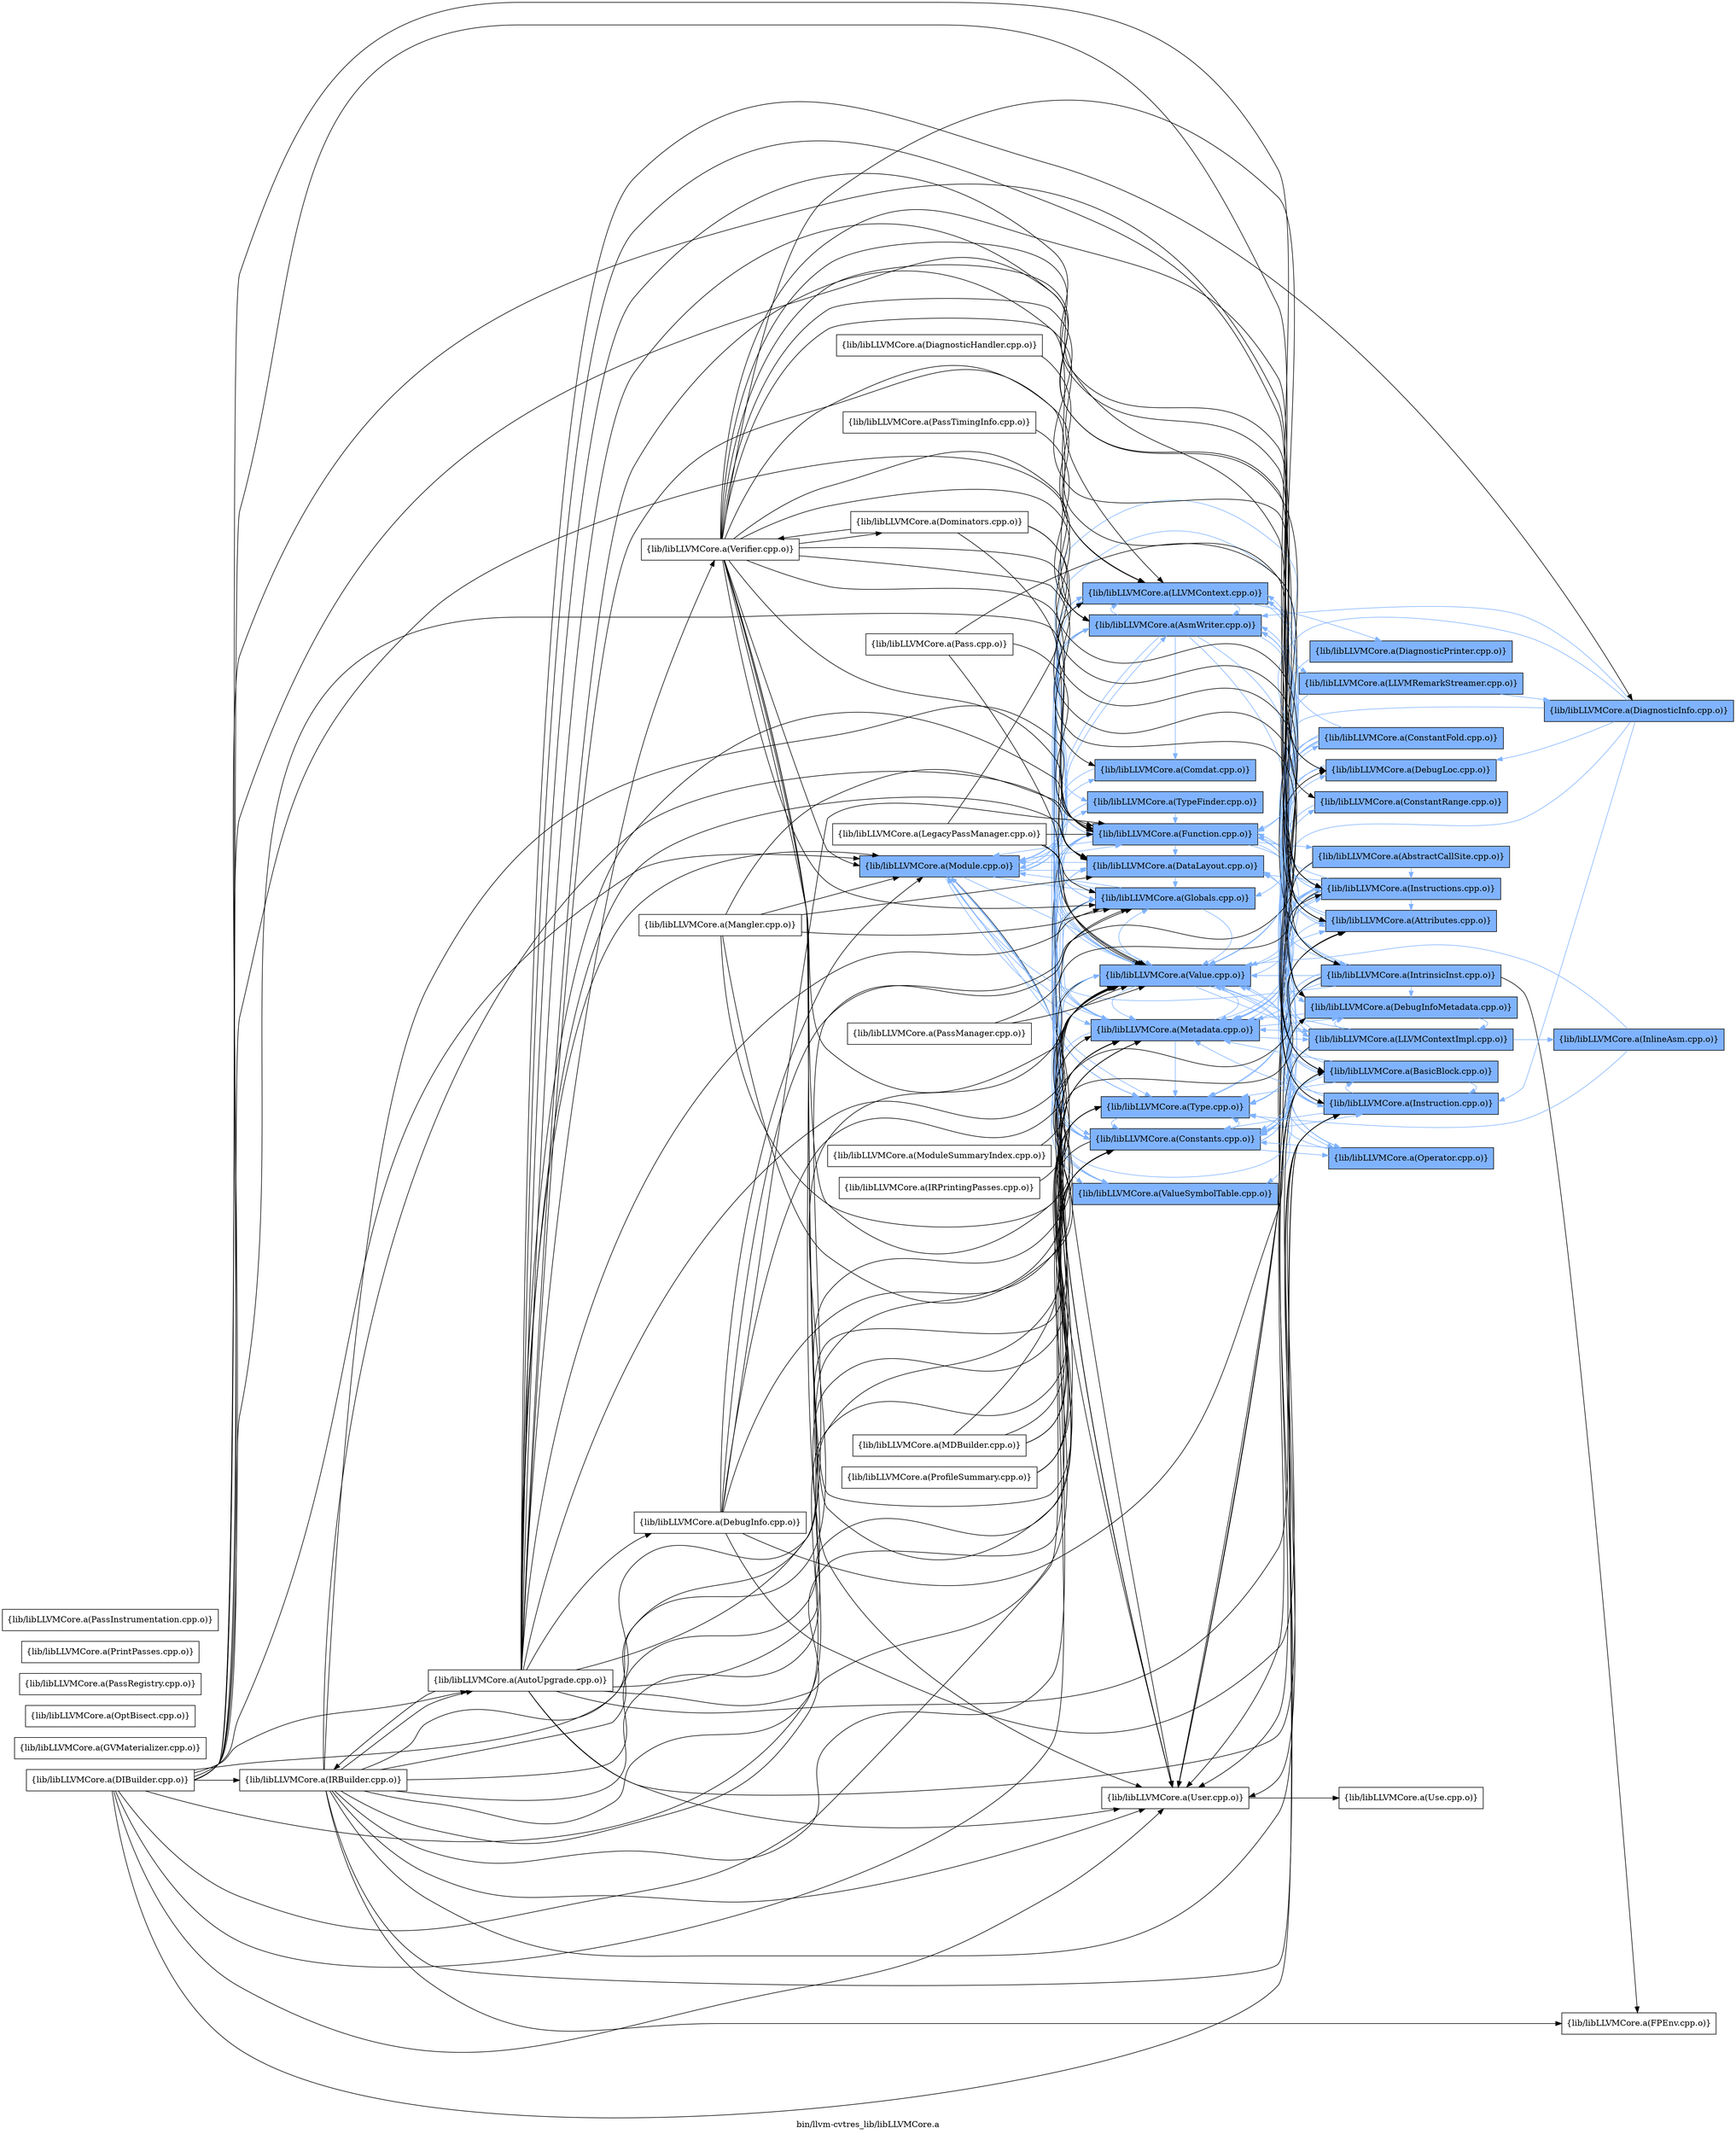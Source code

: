 digraph "bin/llvm-cvtres_lib/libLLVMCore.a" {
	label="bin/llvm-cvtres_lib/libLLVMCore.a";
	rankdir=LR;
	{ rank=same; Node0x55a09fee07b8;  }
	{ rank=same; Node0x55a09fee9ae8; Node0x55a09fedfe08; Node0x55a09fee3b48; Node0x55a09fee6758; Node0x55a09fee96d8; Node0x55a09fee87d8; Node0x55a09fee2e28; Node0x55a09fedff98; Node0x55a09fee3418; Node0x55a09fee2d38; Node0x55a09fee3c88; Node0x55a09fee3fa8; Node0x55a09fee56c8;  }
	{ rank=same; Node0x55a09fee0f88; Node0x55a09fee5f38; Node0x55a09fedfef8; Node0x55a09fee1528; Node0x55a09fee35a8; Node0x55a09fee84b8; Node0x55a09fee1ca8; Node0x55a09fee8058; Node0x55a09fee7ec8; Node0x55a09fee25b8; Node0x55a09fee4728; Node0x55a09fee38c8; Node0x55a09fee1118; Node0x55a09fee8eb8; Node0x55a09fee4408;  }

	Node0x55a09fee07b8 [shape=record,shape=box,group=1,style=filled,fillcolor="0.600000 0.5 1",label="{lib/libLLVMCore.a(Module.cpp.o)}"];
	Node0x55a09fee07b8 -> Node0x55a09fee9ae8[color="0.600000 0.5 1"];
	Node0x55a09fee07b8 -> Node0x55a09fedfe08[color="0.600000 0.5 1"];
	Node0x55a09fee07b8 -> Node0x55a09fee3b48[color="0.600000 0.5 1"];
	Node0x55a09fee07b8 -> Node0x55a09fee6758[color="0.600000 0.5 1"];
	Node0x55a09fee07b8 -> Node0x55a09fee96d8[color="0.600000 0.5 1"];
	Node0x55a09fee07b8 -> Node0x55a09fee87d8[color="0.600000 0.5 1"];
	Node0x55a09fee07b8 -> Node0x55a09fee2e28[color="0.600000 0.5 1"];
	Node0x55a09fee07b8 -> Node0x55a09fedff98[color="0.600000 0.5 1"];
	Node0x55a09fee07b8 -> Node0x55a09fee3418[color="0.600000 0.5 1"];
	Node0x55a09fee07b8 -> Node0x55a09fee2d38[color="0.600000 0.5 1"];
	Node0x55a09fee07b8 -> Node0x55a09fee3c88;
	Node0x55a09fee07b8 -> Node0x55a09fee3fa8[color="0.600000 0.5 1"];
	Node0x55a09fee07b8 -> Node0x55a09fee56c8[color="0.600000 0.5 1"];
	Node0x55a09fee9ae8 [shape=record,shape=box,group=1,style=filled,fillcolor="0.600000 0.5 1",label="{lib/libLLVMCore.a(DataLayout.cpp.o)}"];
	Node0x55a09fee9ae8 -> Node0x55a09fee3b48[color="0.600000 0.5 1"];
	Node0x55a09fee9ae8 -> Node0x55a09fee07b8[color="0.600000 0.5 1"];
	Node0x55a09fee9ae8 -> Node0x55a09fee3418[color="0.600000 0.5 1"];
	Node0x55a09fee3b48 [shape=record,shape=box,group=1,style=filled,fillcolor="0.600000 0.5 1",label="{lib/libLLVMCore.a(Globals.cpp.o)}"];
	Node0x55a09fee3b48 -> Node0x55a09fedfe08[color="0.600000 0.5 1"];
	Node0x55a09fee3b48 -> Node0x55a09fee87d8[color="0.600000 0.5 1"];
	Node0x55a09fee3b48 -> Node0x55a09fedff98[color="0.600000 0.5 1"];
	Node0x55a09fee3b48 -> Node0x55a09fee07b8[color="0.600000 0.5 1"];
	Node0x55a09fee3b48 -> Node0x55a09fee3418[color="0.600000 0.5 1"];
	Node0x55a09fee3b48 -> Node0x55a09fee3c88;
	Node0x55a09fee3b48 -> Node0x55a09fee3fa8[color="0.600000 0.5 1"];
	Node0x55a09fee96d8 [shape=record,shape=box,group=1,style=filled,fillcolor="0.600000 0.5 1",label="{lib/libLLVMCore.a(Comdat.cpp.o)}"];
	Node0x55a09fee96d8 -> Node0x55a09fee07b8[color="0.600000 0.5 1"];
	Node0x55a09fee1f78 [shape=record,shape=box,group=0,label="{lib/libLLVMCore.a(Mangler.cpp.o)}"];
	Node0x55a09fee1f78 -> Node0x55a09fee9ae8;
	Node0x55a09fee1f78 -> Node0x55a09fedfe08;
	Node0x55a09fee1f78 -> Node0x55a09fee3b48;
	Node0x55a09fee1f78 -> Node0x55a09fee5f38;
	Node0x55a09fee1f78 -> Node0x55a09fee07b8;
	Node0x55a09fee1f78 -> Node0x55a09fee3fa8;
	Node0x55a09fedff98 [shape=record,shape=box,group=1,style=filled,fillcolor="0.600000 0.5 1",label="{lib/libLLVMCore.a(Metadata.cpp.o)}"];
	Node0x55a09fedff98 -> Node0x55a09fee84b8[color="0.600000 0.5 1"];
	Node0x55a09fedff98 -> Node0x55a09fee1118[color="0.600000 0.5 1"];
	Node0x55a09fedff98 -> Node0x55a09fee6758[color="0.600000 0.5 1"];
	Node0x55a09fedff98 -> Node0x55a09fee8eb8[color="0.600000 0.5 1"];
	Node0x55a09fedff98 -> Node0x55a09fee87d8[color="0.600000 0.5 1"];
	Node0x55a09fedff98 -> Node0x55a09fee2e28[color="0.600000 0.5 1"];
	Node0x55a09fedff98 -> Node0x55a09fee4728[color="0.600000 0.5 1"];
	Node0x55a09fedff98 -> Node0x55a09fee07b8[color="0.600000 0.5 1"];
	Node0x55a09fedff98 -> Node0x55a09fee3418[color="0.600000 0.5 1"];
	Node0x55a09fedff98 -> Node0x55a09fee3fa8[color="0.600000 0.5 1"];
	Node0x55a09fee3fa8 [shape=record,shape=box,group=1,style=filled,fillcolor="0.600000 0.5 1",label="{lib/libLLVMCore.a(Value.cpp.o)}"];
	Node0x55a09fee3fa8 -> Node0x55a09fee9ae8[color="0.600000 0.5 1"];
	Node0x55a09fee3fa8 -> Node0x55a09fedfe08[color="0.600000 0.5 1"];
	Node0x55a09fee3fa8 -> Node0x55a09fee3b48[color="0.600000 0.5 1"];
	Node0x55a09fee3fa8 -> Node0x55a09fee5f38[color="0.600000 0.5 1"];
	Node0x55a09fee3fa8 -> Node0x55a09fedfef8[color="0.600000 0.5 1"];
	Node0x55a09fee3fa8 -> Node0x55a09fee87d8[color="0.600000 0.5 1"];
	Node0x55a09fee3fa8 -> Node0x55a09fee1ca8[color="0.600000 0.5 1"];
	Node0x55a09fee3fa8 -> Node0x55a09fee1528[color="0.600000 0.5 1"];
	Node0x55a09fee3fa8 -> Node0x55a09fee2e28[color="0.600000 0.5 1"];
	Node0x55a09fee3fa8 -> Node0x55a09fee4728[color="0.600000 0.5 1"];
	Node0x55a09fee3fa8 -> Node0x55a09fedff98[color="0.600000 0.5 1"];
	Node0x55a09fee3fa8 -> Node0x55a09fee3418[color="0.600000 0.5 1"];
	Node0x55a09fee3fa8 -> Node0x55a09fee3c88;
	Node0x55a09fee3fa8 -> Node0x55a09fee56c8[color="0.600000 0.5 1"];
	Node0x55a09fee7568 [shape=record,shape=box,group=0,label="{lib/libLLVMCore.a(DebugInfo.cpp.o)}"];
	Node0x55a09fee7568 -> Node0x55a09fee84b8;
	Node0x55a09fee7568 -> Node0x55a09fee1118;
	Node0x55a09fee7568 -> Node0x55a09fedfe08;
	Node0x55a09fee7568 -> Node0x55a09fee1ca8;
	Node0x55a09fee7568 -> Node0x55a09fedff98;
	Node0x55a09fee7568 -> Node0x55a09fee07b8;
	Node0x55a09fee7568 -> Node0x55a09fee3fa8;
	Node0x55a09fee84b8 [shape=record,shape=box,group=1,style=filled,fillcolor="0.600000 0.5 1",label="{lib/libLLVMCore.a(DebugInfoMetadata.cpp.o)}"];
	Node0x55a09fee84b8 -> Node0x55a09fee87d8[color="0.600000 0.5 1"];
	Node0x55a09fee84b8 -> Node0x55a09fee2e28[color="0.600000 0.5 1"];
	Node0x55a09fee84b8 -> Node0x55a09fee4728[color="0.600000 0.5 1"];
	Node0x55a09fee84b8 -> Node0x55a09fedff98[color="0.600000 0.5 1"];
	Node0x55a09fee84b8 -> Node0x55a09fee3418[color="0.600000 0.5 1"];
	Node0x55a09fee1118 [shape=record,shape=box,group=1,style=filled,fillcolor="0.600000 0.5 1",label="{lib/libLLVMCore.a(DebugLoc.cpp.o)}"];
	Node0x55a09fee1118 -> Node0x55a09fee84b8[color="0.600000 0.5 1"];
	Node0x55a09fee1118 -> Node0x55a09fedff98[color="0.600000 0.5 1"];
	Node0x55a09fedfe08 [shape=record,shape=box,group=1,style=filled,fillcolor="0.600000 0.5 1",label="{lib/libLLVMCore.a(Function.cpp.o)}"];
	Node0x55a09fedfe08 -> Node0x55a09fee9ae8[color="0.600000 0.5 1"];
	Node0x55a09fedfe08 -> Node0x55a09fee0f88[color="0.600000 0.5 1"];
	Node0x55a09fedfe08 -> Node0x55a09fee5f38[color="0.600000 0.5 1"];
	Node0x55a09fedfe08 -> Node0x55a09fedfef8[color="0.600000 0.5 1"];
	Node0x55a09fedfe08 -> Node0x55a09fee87d8[color="0.600000 0.5 1"];
	Node0x55a09fedfe08 -> Node0x55a09fee1528[color="0.600000 0.5 1"];
	Node0x55a09fedfe08 -> Node0x55a09fee35a8[color="0.600000 0.5 1"];
	Node0x55a09fedfe08 -> Node0x55a09fee2e28[color="0.600000 0.5 1"];
	Node0x55a09fedfe08 -> Node0x55a09fedff98[color="0.600000 0.5 1"];
	Node0x55a09fedfe08 -> Node0x55a09fee07b8[color="0.600000 0.5 1"];
	Node0x55a09fedfe08 -> Node0x55a09fee3418[color="0.600000 0.5 1"];
	Node0x55a09fedfe08 -> Node0x55a09fee3c88;
	Node0x55a09fedfe08 -> Node0x55a09fee3fa8[color="0.600000 0.5 1"];
	Node0x55a09fedfe08 -> Node0x55a09fee56c8[color="0.600000 0.5 1"];
	Node0x55a09fee3dc8 [shape=record,shape=box,group=0,label="{lib/libLLVMCore.a(GVMaterializer.cpp.o)}"];
	Node0x55a09fee5f38 [shape=record,shape=box,group=1,style=filled,fillcolor="0.600000 0.5 1",label="{lib/libLLVMCore.a(Attributes.cpp.o)}"];
	Node0x55a09fee5f38 -> Node0x55a09fedfe08[color="0.600000 0.5 1"];
	Node0x55a09fee5f38 -> Node0x55a09fee6758[color="0.600000 0.5 1"];
	Node0x55a09fee7248 [shape=record,shape=box,group=0,label="{lib/libLLVMCore.a(AutoUpgrade.cpp.o)}"];
	Node0x55a09fee7248 -> Node0x55a09fee9ae8;
	Node0x55a09fee7248 -> Node0x55a09fee7568;
	Node0x55a09fee7248 -> Node0x55a09fee21f8;
	Node0x55a09fee7248 -> Node0x55a09fedfe08;
	Node0x55a09fee7248 -> Node0x55a09fee3b48;
	Node0x55a09fee7248 -> Node0x55a09fee5f38;
	Node0x55a09fee7248 -> Node0x55a09fee6758;
	Node0x55a09fee7248 -> Node0x55a09fedfef8;
	Node0x55a09fee7248 -> Node0x55a09fee87d8;
	Node0x55a09fee7248 -> Node0x55a09fee0678;
	Node0x55a09fee7248 -> Node0x55a09fee1ca8;
	Node0x55a09fee7248 -> Node0x55a09fee1528;
	Node0x55a09fee7248 -> Node0x55a09fee35a8;
	Node0x55a09fee7248 -> Node0x55a09fee2e28;
	Node0x55a09fee7248 -> Node0x55a09fedff98;
	Node0x55a09fee7248 -> Node0x55a09fee07b8;
	Node0x55a09fee7248 -> Node0x55a09fee3418;
	Node0x55a09fee7248 -> Node0x55a09fee3c88;
	Node0x55a09fee7248 -> Node0x55a09fee3fa8;
	Node0x55a09fee7248 -> Node0x55a09fee5358;
	Node0x55a09fedfef8 [shape=record,shape=box,group=1,style=filled,fillcolor="0.600000 0.5 1",label="{lib/libLLVMCore.a(BasicBlock.cpp.o)}"];
	Node0x55a09fedfef8 -> Node0x55a09fee87d8[color="0.600000 0.5 1"];
	Node0x55a09fedfef8 -> Node0x55a09fee1ca8[color="0.600000 0.5 1"];
	Node0x55a09fedfef8 -> Node0x55a09fedff98[color="0.600000 0.5 1"];
	Node0x55a09fedfef8 -> Node0x55a09fee3418[color="0.600000 0.5 1"];
	Node0x55a09fedfef8 -> Node0x55a09fee3c88;
	Node0x55a09fedfef8 -> Node0x55a09fee3fa8[color="0.600000 0.5 1"];
	Node0x55a09fedfef8 -> Node0x55a09fee56c8[color="0.600000 0.5 1"];
	Node0x55a09fee8eb8 [shape=record,shape=box,group=1,style=filled,fillcolor="0.600000 0.5 1",label="{lib/libLLVMCore.a(ConstantRange.cpp.o)}"];
	Node0x55a09fee8eb8 -> Node0x55a09fee1528[color="0.600000 0.5 1"];
	Node0x55a09fee87d8 [shape=record,shape=box,group=1,style=filled,fillcolor="0.600000 0.5 1",label="{lib/libLLVMCore.a(Constants.cpp.o)}"];
	Node0x55a09fee87d8 -> Node0x55a09fedfe08[color="0.600000 0.5 1"];
	Node0x55a09fee87d8 -> Node0x55a09fee3b48[color="0.600000 0.5 1"];
	Node0x55a09fee87d8 -> Node0x55a09fee7ec8[color="0.600000 0.5 1"];
	Node0x55a09fee87d8 -> Node0x55a09fee1ca8[color="0.600000 0.5 1"];
	Node0x55a09fee87d8 -> Node0x55a09fee1528[color="0.600000 0.5 1"];
	Node0x55a09fee87d8 -> Node0x55a09fee8058[color="0.600000 0.5 1"];
	Node0x55a09fee87d8 -> Node0x55a09fee3418[color="0.600000 0.5 1"];
	Node0x55a09fee87d8 -> Node0x55a09fee3c88;
	Node0x55a09fee87d8 -> Node0x55a09fee3fa8[color="0.600000 0.5 1"];
	Node0x55a09fee2388 [shape=record,shape=box,group=1,style=filled,fillcolor="0.600000 0.5 1",label="{lib/libLLVMCore.a(InlineAsm.cpp.o)}"];
	Node0x55a09fee2388 -> Node0x55a09fee3418[color="0.600000 0.5 1"];
	Node0x55a09fee2388 -> Node0x55a09fee3fa8[color="0.600000 0.5 1"];
	Node0x55a09fee1ca8 [shape=record,shape=box,group=1,style=filled,fillcolor="0.600000 0.5 1",label="{lib/libLLVMCore.a(Instruction.cpp.o)}"];
	Node0x55a09fee1ca8 -> Node0x55a09fee5f38[color="0.600000 0.5 1"];
	Node0x55a09fee1ca8 -> Node0x55a09fedfef8[color="0.600000 0.5 1"];
	Node0x55a09fee1ca8 -> Node0x55a09fee87d8[color="0.600000 0.5 1"];
	Node0x55a09fee1ca8 -> Node0x55a09fee1528[color="0.600000 0.5 1"];
	Node0x55a09fee1ca8 -> Node0x55a09fedff98[color="0.600000 0.5 1"];
	Node0x55a09fee1ca8 -> Node0x55a09fee3c88;
	Node0x55a09fee1ca8 -> Node0x55a09fee3fa8[color="0.600000 0.5 1"];
	Node0x55a09fee1528 [shape=record,shape=box,group=1,style=filled,fillcolor="0.600000 0.5 1",label="{lib/libLLVMCore.a(Instructions.cpp.o)}"];
	Node0x55a09fee1528 -> Node0x55a09fee9ae8[color="0.600000 0.5 1"];
	Node0x55a09fee1528 -> Node0x55a09fedfe08[color="0.600000 0.5 1"];
	Node0x55a09fee1528 -> Node0x55a09fee5f38[color="0.600000 0.5 1"];
	Node0x55a09fee1528 -> Node0x55a09fedfef8[color="0.600000 0.5 1"];
	Node0x55a09fee1528 -> Node0x55a09fee87d8[color="0.600000 0.5 1"];
	Node0x55a09fee1528 -> Node0x55a09fee1ca8[color="0.600000 0.5 1"];
	Node0x55a09fee1528 -> Node0x55a09fee4728[color="0.600000 0.5 1"];
	Node0x55a09fee1528 -> Node0x55a09fedff98[color="0.600000 0.5 1"];
	Node0x55a09fee1528 -> Node0x55a09fee07b8[color="0.600000 0.5 1"];
	Node0x55a09fee1528 -> Node0x55a09fee3418[color="0.600000 0.5 1"];
	Node0x55a09fee1528 -> Node0x55a09fee3c88;
	Node0x55a09fee1528 -> Node0x55a09fee3fa8[color="0.600000 0.5 1"];
	Node0x55a09fee2e28 [shape=record,shape=box,group=1,style=filled,fillcolor="0.600000 0.5 1",label="{lib/libLLVMCore.a(LLVMContext.cpp.o)}"];
	Node0x55a09fee2e28 -> Node0x55a09fee6758[color="0.600000 0.5 1"];
	Node0x55a09fee2e28 -> Node0x55a09fee25b8[color="0.600000 0.5 1"];
	Node0x55a09fee2e28 -> Node0x55a09fee4728[color="0.600000 0.5 1"];
	Node0x55a09fee2e28 -> Node0x55a09fee38c8[color="0.600000 0.5 1"];
	Node0x55a09fee3418 [shape=record,shape=box,group=1,style=filled,fillcolor="0.600000 0.5 1",label="{lib/libLLVMCore.a(Type.cpp.o)}"];
	Node0x55a09fee3418 -> Node0x55a09fee87d8[color="0.600000 0.5 1"];
	Node0x55a09fee3c88 [shape=record,shape=box,group=0,label="{lib/libLLVMCore.a(User.cpp.o)}"];
	Node0x55a09fee3c88 -> Node0x55a09fee4408;
	Node0x55a09fee5358 [shape=record,shape=box,group=0,label="{lib/libLLVMCore.a(Verifier.cpp.o)}"];
	Node0x55a09fee5358 -> Node0x55a09fee9ae8;
	Node0x55a09fee5358 -> Node0x55a09fee84b8;
	Node0x55a09fee5358 -> Node0x55a09fee1118;
	Node0x55a09fee5358 -> Node0x55a09fedfe08;
	Node0x55a09fee5358 -> Node0x55a09fee3b48;
	Node0x55a09fee5358 -> Node0x55a09fee5f38;
	Node0x55a09fee5358 -> Node0x55a09fee6758;
	Node0x55a09fee5358 -> Node0x55a09fedfef8;
	Node0x55a09fee5358 -> Node0x55a09fee96d8;
	Node0x55a09fee5358 -> Node0x55a09fee8eb8;
	Node0x55a09fee5358 -> Node0x55a09fee87d8;
	Node0x55a09fee5358 -> Node0x55a09fee1ca8;
	Node0x55a09fee5358 -> Node0x55a09fee1528;
	Node0x55a09fee5358 -> Node0x55a09fee35a8;
	Node0x55a09fee5358 -> Node0x55a09fee2e28;
	Node0x55a09fee5358 -> Node0x55a09fedff98;
	Node0x55a09fee5358 -> Node0x55a09fee07b8;
	Node0x55a09fee5358 -> Node0x55a09fee3418;
	Node0x55a09fee5358 -> Node0x55a09fee3c88;
	Node0x55a09fee5358 -> Node0x55a09fee3fa8;
	Node0x55a09fee5358 -> Node0x55a09fee4ae8;
	Node0x55a09fee35a8 [shape=record,shape=box,group=1,style=filled,fillcolor="0.600000 0.5 1",label="{lib/libLLVMCore.a(IntrinsicInst.cpp.o)}"];
	Node0x55a09fee35a8 -> Node0x55a09fee9ae8[color="0.600000 0.5 1"];
	Node0x55a09fee35a8 -> Node0x55a09fee84b8[color="0.600000 0.5 1"];
	Node0x55a09fee35a8 -> Node0x55a09fedfef8[color="0.600000 0.5 1"];
	Node0x55a09fee35a8 -> Node0x55a09fee87d8[color="0.600000 0.5 1"];
	Node0x55a09fee35a8 -> Node0x55a09fee0358;
	Node0x55a09fee35a8 -> Node0x55a09fee1ca8[color="0.600000 0.5 1"];
	Node0x55a09fee35a8 -> Node0x55a09fee1528[color="0.600000 0.5 1"];
	Node0x55a09fee35a8 -> Node0x55a09fedff98[color="0.600000 0.5 1"];
	Node0x55a09fee35a8 -> Node0x55a09fee07b8[color="0.600000 0.5 1"];
	Node0x55a09fee35a8 -> Node0x55a09fee3418[color="0.600000 0.5 1"];
	Node0x55a09fee35a8 -> Node0x55a09fee3c88;
	Node0x55a09fee35a8 -> Node0x55a09fee3fa8[color="0.600000 0.5 1"];
	Node0x55a09fee6758 [shape=record,shape=box,group=1,style=filled,fillcolor="0.600000 0.5 1",label="{lib/libLLVMCore.a(AsmWriter.cpp.o)}"];
	Node0x55a09fee6758 -> Node0x55a09fee84b8[color="0.600000 0.5 1"];
	Node0x55a09fee6758 -> Node0x55a09fedfe08[color="0.600000 0.5 1"];
	Node0x55a09fee6758 -> Node0x55a09fee3b48[color="0.600000 0.5 1"];
	Node0x55a09fee6758 -> Node0x55a09fee5f38[color="0.600000 0.5 1"];
	Node0x55a09fee6758 -> Node0x55a09fedfef8[color="0.600000 0.5 1"];
	Node0x55a09fee6758 -> Node0x55a09fee96d8[color="0.600000 0.5 1"];
	Node0x55a09fee6758 -> Node0x55a09fee87d8[color="0.600000 0.5 1"];
	Node0x55a09fee6758 -> Node0x55a09fee1ca8[color="0.600000 0.5 1"];
	Node0x55a09fee6758 -> Node0x55a09fee1528[color="0.600000 0.5 1"];
	Node0x55a09fee6758 -> Node0x55a09fee35a8[color="0.600000 0.5 1"];
	Node0x55a09fee6758 -> Node0x55a09fee2e28[color="0.600000 0.5 1"];
	Node0x55a09fee6758 -> Node0x55a09fedff98[color="0.600000 0.5 1"];
	Node0x55a09fee6758 -> Node0x55a09fee07b8[color="0.600000 0.5 1"];
	Node0x55a09fee6758 -> Node0x55a09fee8058[color="0.600000 0.5 1"];
	Node0x55a09fee6758 -> Node0x55a09fee3418[color="0.600000 0.5 1"];
	Node0x55a09fee6758 -> Node0x55a09fee2d38[color="0.600000 0.5 1"];
	Node0x55a09fee6758 -> Node0x55a09fee3c88;
	Node0x55a09fee6758 -> Node0x55a09fee3fa8[color="0.600000 0.5 1"];
	Node0x55a09fee8058 [shape=record,shape=box,group=1,style=filled,fillcolor="0.600000 0.5 1",label="{lib/libLLVMCore.a(Operator.cpp.o)}"];
	Node0x55a09fee8058 -> Node0x55a09fee9ae8[color="0.600000 0.5 1"];
	Node0x55a09fee8058 -> Node0x55a09fee87d8[color="0.600000 0.5 1"];
	Node0x55a09fee8058 -> Node0x55a09fee3418[color="0.600000 0.5 1"];
	Node0x55a09fee2d38 [shape=record,shape=box,group=1,style=filled,fillcolor="0.600000 0.5 1",label="{lib/libLLVMCore.a(TypeFinder.cpp.o)}"];
	Node0x55a09fee2d38 -> Node0x55a09fedfe08[color="0.600000 0.5 1"];
	Node0x55a09fee2d38 -> Node0x55a09fee3b48[color="0.600000 0.5 1"];
	Node0x55a09fee2d38 -> Node0x55a09fedff98[color="0.600000 0.5 1"];
	Node0x55a09fee21f8 [shape=record,shape=box,group=1,style=filled,fillcolor="0.600000 0.5 1",label="{lib/libLLVMCore.a(DiagnosticInfo.cpp.o)}"];
	Node0x55a09fee21f8 -> Node0x55a09fee1118[color="0.600000 0.5 1"];
	Node0x55a09fee21f8 -> Node0x55a09fedfe08[color="0.600000 0.5 1"];
	Node0x55a09fee21f8 -> Node0x55a09fee6758[color="0.600000 0.5 1"];
	Node0x55a09fee21f8 -> Node0x55a09fee1ca8[color="0.600000 0.5 1"];
	Node0x55a09fee21f8 -> Node0x55a09fedff98[color="0.600000 0.5 1"];
	Node0x55a09fee21f8 -> Node0x55a09fee3fa8[color="0.600000 0.5 1"];
	Node0x55a09fee0678 [shape=record,shape=box,group=0,label="{lib/libLLVMCore.a(IRBuilder.cpp.o)}"];
	Node0x55a09fee0678 -> Node0x55a09fee9ae8;
	Node0x55a09fee0678 -> Node0x55a09fedfe08;
	Node0x55a09fee0678 -> Node0x55a09fee3b48;
	Node0x55a09fee0678 -> Node0x55a09fee5f38;
	Node0x55a09fee0678 -> Node0x55a09fee7248;
	Node0x55a09fee0678 -> Node0x55a09fedfef8;
	Node0x55a09fee0678 -> Node0x55a09fee87d8;
	Node0x55a09fee0678 -> Node0x55a09fee0358;
	Node0x55a09fee0678 -> Node0x55a09fee1ca8;
	Node0x55a09fee0678 -> Node0x55a09fee1528;
	Node0x55a09fee0678 -> Node0x55a09fedff98;
	Node0x55a09fee0678 -> Node0x55a09fee3418;
	Node0x55a09fee0678 -> Node0x55a09fee3c88;
	Node0x55a09fee0678 -> Node0x55a09fee3fa8;
	Node0x55a09fee56c8 [shape=record,shape=box,group=1,style=filled,fillcolor="0.600000 0.5 1",label="{lib/libLLVMCore.a(ValueSymbolTable.cpp.o)}"];
	Node0x55a09fee56c8 -> Node0x55a09fee3fa8[color="0.600000 0.5 1"];
	Node0x55a09fee7ec8 [shape=record,shape=box,group=1,style=filled,fillcolor="0.600000 0.5 1",label="{lib/libLLVMCore.a(ConstantFold.cpp.o)}"];
	Node0x55a09fee7ec8 -> Node0x55a09fedfe08[color="0.600000 0.5 1"];
	Node0x55a09fee7ec8 -> Node0x55a09fee3b48[color="0.600000 0.5 1"];
	Node0x55a09fee7ec8 -> Node0x55a09fee87d8[color="0.600000 0.5 1"];
	Node0x55a09fee7ec8 -> Node0x55a09fee1528[color="0.600000 0.5 1"];
	Node0x55a09fee7ec8 -> Node0x55a09fee07b8[color="0.600000 0.5 1"];
	Node0x55a09fee7ec8 -> Node0x55a09fee8058[color="0.600000 0.5 1"];
	Node0x55a09fee7ec8 -> Node0x55a09fee3418[color="0.600000 0.5 1"];
	Node0x55a09fee7ec8 -> Node0x55a09fee3fa8[color="0.600000 0.5 1"];
	Node0x55a09fee81e8 [shape=record,shape=box,group=0,label="{lib/libLLVMCore.a(DIBuilder.cpp.o)}"];
	Node0x55a09fee81e8 -> Node0x55a09fee84b8;
	Node0x55a09fee81e8 -> Node0x55a09fee1118;
	Node0x55a09fee81e8 -> Node0x55a09fedfe08;
	Node0x55a09fee81e8 -> Node0x55a09fee5f38;
	Node0x55a09fee81e8 -> Node0x55a09fee7248;
	Node0x55a09fee81e8 -> Node0x55a09fedfef8;
	Node0x55a09fee81e8 -> Node0x55a09fee87d8;
	Node0x55a09fee81e8 -> Node0x55a09fee0678;
	Node0x55a09fee81e8 -> Node0x55a09fee1ca8;
	Node0x55a09fee81e8 -> Node0x55a09fee1528;
	Node0x55a09fee81e8 -> Node0x55a09fedff98;
	Node0x55a09fee81e8 -> Node0x55a09fee07b8;
	Node0x55a09fee81e8 -> Node0x55a09fee3418;
	Node0x55a09fee81e8 -> Node0x55a09fee3c88;
	Node0x55a09fee81e8 -> Node0x55a09fee3fa8;
	Node0x55a09fee4728 [shape=record,shape=box,group=1,style=filled,fillcolor="0.600000 0.5 1",label="{lib/libLLVMCore.a(LLVMContextImpl.cpp.o)}"];
	Node0x55a09fee4728 -> Node0x55a09fee84b8[color="0.600000 0.5 1"];
	Node0x55a09fee4728 -> Node0x55a09fee6758[color="0.600000 0.5 1"];
	Node0x55a09fee4728 -> Node0x55a09fee87d8[color="0.600000 0.5 1"];
	Node0x55a09fee4728 -> Node0x55a09fee2388[color="0.600000 0.5 1"];
	Node0x55a09fee4728 -> Node0x55a09fee2e28[color="0.600000 0.5 1"];
	Node0x55a09fee4728 -> Node0x55a09fedff98[color="0.600000 0.5 1"];
	Node0x55a09fee4728 -> Node0x55a09fee07b8[color="0.600000 0.5 1"];
	Node0x55a09fee4728 -> Node0x55a09fee3c88;
	Node0x55a09fee4728 -> Node0x55a09fee3fa8[color="0.600000 0.5 1"];
	Node0x55a09fee0f88 [shape=record,shape=box,group=1,style=filled,fillcolor="0.600000 0.5 1",label="{lib/libLLVMCore.a(AbstractCallSite.cpp.o)}"];
	Node0x55a09fee0f88 -> Node0x55a09fee87d8[color="0.600000 0.5 1"];
	Node0x55a09fee0f88 -> Node0x55a09fee1528[color="0.600000 0.5 1"];
	Node0x55a09fee0f88 -> Node0x55a09fedff98[color="0.600000 0.5 1"];
	Node0x55a09fee0f88 -> Node0x55a09fee3c88;
	Node0x55a09fee0358 [shape=record,shape=box,group=0,label="{lib/libLLVMCore.a(FPEnv.cpp.o)}"];
	Node0x55a09fee25b8 [shape=record,shape=box,group=1,style=filled,fillcolor="0.600000 0.5 1",label="{lib/libLLVMCore.a(DiagnosticPrinter.cpp.o)}"];
	Node0x55a09fee25b8 -> Node0x55a09fee3fa8[color="0.600000 0.5 1"];
	Node0x55a09fee38c8 [shape=record,shape=box,group=1,style=filled,fillcolor="0.600000 0.5 1",label="{lib/libLLVMCore.a(LLVMRemarkStreamer.cpp.o)}"];
	Node0x55a09fee38c8 -> Node0x55a09fee21f8[color="0.600000 0.5 1"];
	Node0x55a09fee38c8 -> Node0x55a09fee3fa8[color="0.600000 0.5 1"];
	Node0x55a09fee41d8 [shape=record,shape=box,group=0,label="{lib/libLLVMCore.a(DiagnosticHandler.cpp.o)}"];
	Node0x55a09fee41d8 -> Node0x55a09fee2e28;
	Node0x55a09fee1898 [shape=record,shape=box,group=0,label="{lib/libLLVMCore.a(MDBuilder.cpp.o)}"];
	Node0x55a09fee1898 -> Node0x55a09fee87d8;
	Node0x55a09fee1898 -> Node0x55a09fedff98;
	Node0x55a09fee1898 -> Node0x55a09fee3418;
	Node0x55a09fee1898 -> Node0x55a09fee3fa8;
	Node0x55a09fee9048 [shape=record,shape=box,group=0,label="{lib/libLLVMCore.a(ModuleSummaryIndex.cpp.o)}"];
	Node0x55a09fee9048 -> Node0x55a09fee3fa8;
	Node0x55a09fee11b8 [shape=record,shape=box,group=0,label="{lib/libLLVMCore.a(OptBisect.cpp.o)}"];
	Node0x55a09fee3198 [shape=record,shape=box,group=0,label="{lib/libLLVMCore.a(ProfileSummary.cpp.o)}"];
	Node0x55a09fee3198 -> Node0x55a09fee87d8;
	Node0x55a09fee3198 -> Node0x55a09fedff98;
	Node0x55a09fee3198 -> Node0x55a09fee3418;
	Node0x55a09fee4408 [shape=record,shape=box,group=0,label="{lib/libLLVMCore.a(Use.cpp.o)}"];
	Node0x55a09fee4ae8 [shape=record,shape=box,group=0,label="{lib/libLLVMCore.a(Dominators.cpp.o)}"];
	Node0x55a09fee4ae8 -> Node0x55a09fedfef8;
	Node0x55a09fee4ae8 -> Node0x55a09fee1ca8;
	Node0x55a09fee4ae8 -> Node0x55a09fee3fa8;
	Node0x55a09fee4ae8 -> Node0x55a09fee5358;
	Node0x55a09fee5218 [shape=record,shape=box,group=0,label="{lib/libLLVMCore.a(PassRegistry.cpp.o)}"];
	Node0x55a09fee6ca8 [shape=record,shape=box,group=0,label="{lib/libLLVMCore.a(Pass.cpp.o)}"];
	Node0x55a09fee6ca8 -> Node0x55a09fedfe08;
	Node0x55a09fee6ca8 -> Node0x55a09fee5f38;
	Node0x55a09fee6ca8 -> Node0x55a09fee3fa8;
	Node0x55a09fee88c8 [shape=record,shape=box,group=0,label="{lib/libLLVMCore.a(IRPrintingPasses.cpp.o)}"];
	Node0x55a09fee88c8 -> Node0x55a09fee3fa8;
	Node0x55a09fee8698 [shape=record,shape=box,group=0,label="{lib/libLLVMCore.a(PrintPasses.cpp.o)}"];
	Node0x55a09fee8288 [shape=record,shape=box,group=0,label="{lib/libLLVMCore.a(PassManager.cpp.o)}"];
	Node0x55a09fee8288 -> Node0x55a09fee3b48;
	Node0x55a09fee8288 -> Node0x55a09fee3fa8;
	Node0x55a09fee7608 [shape=record,shape=box,group=0,label="{lib/libLLVMCore.a(PassInstrumentation.cpp.o)}"];
	Node0x55a09fee6528 [shape=record,shape=box,group=0,label="{lib/libLLVMCore.a(LegacyPassManager.cpp.o)}"];
	Node0x55a09fee6528 -> Node0x55a09fedfe08;
	Node0x55a09fee6528 -> Node0x55a09fee3b48;
	Node0x55a09fee6528 -> Node0x55a09fee2e28;
	Node0x55a09fee6528 -> Node0x55a09fee3fa8;
	Node0x55a09fee55d8 [shape=record,shape=box,group=0,label="{lib/libLLVMCore.a(PassTimingInfo.cpp.o)}"];
	Node0x55a09fee55d8 -> Node0x55a09fee6758;
}
